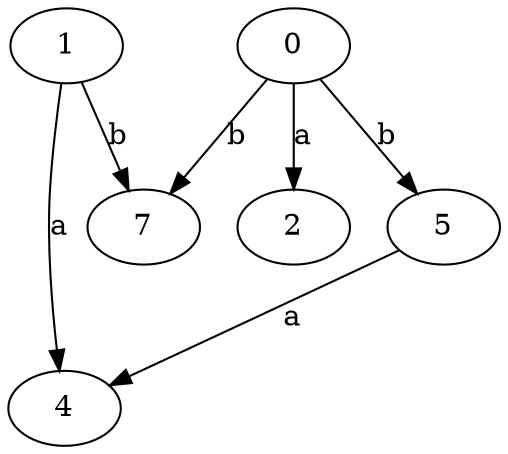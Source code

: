 strict digraph  {
1;
2;
0;
4;
5;
7;
1 -> 4  [label=a];
1 -> 7  [label=b];
0 -> 2  [label=a];
0 -> 5  [label=b];
0 -> 7  [label=b];
5 -> 4  [label=a];
}
